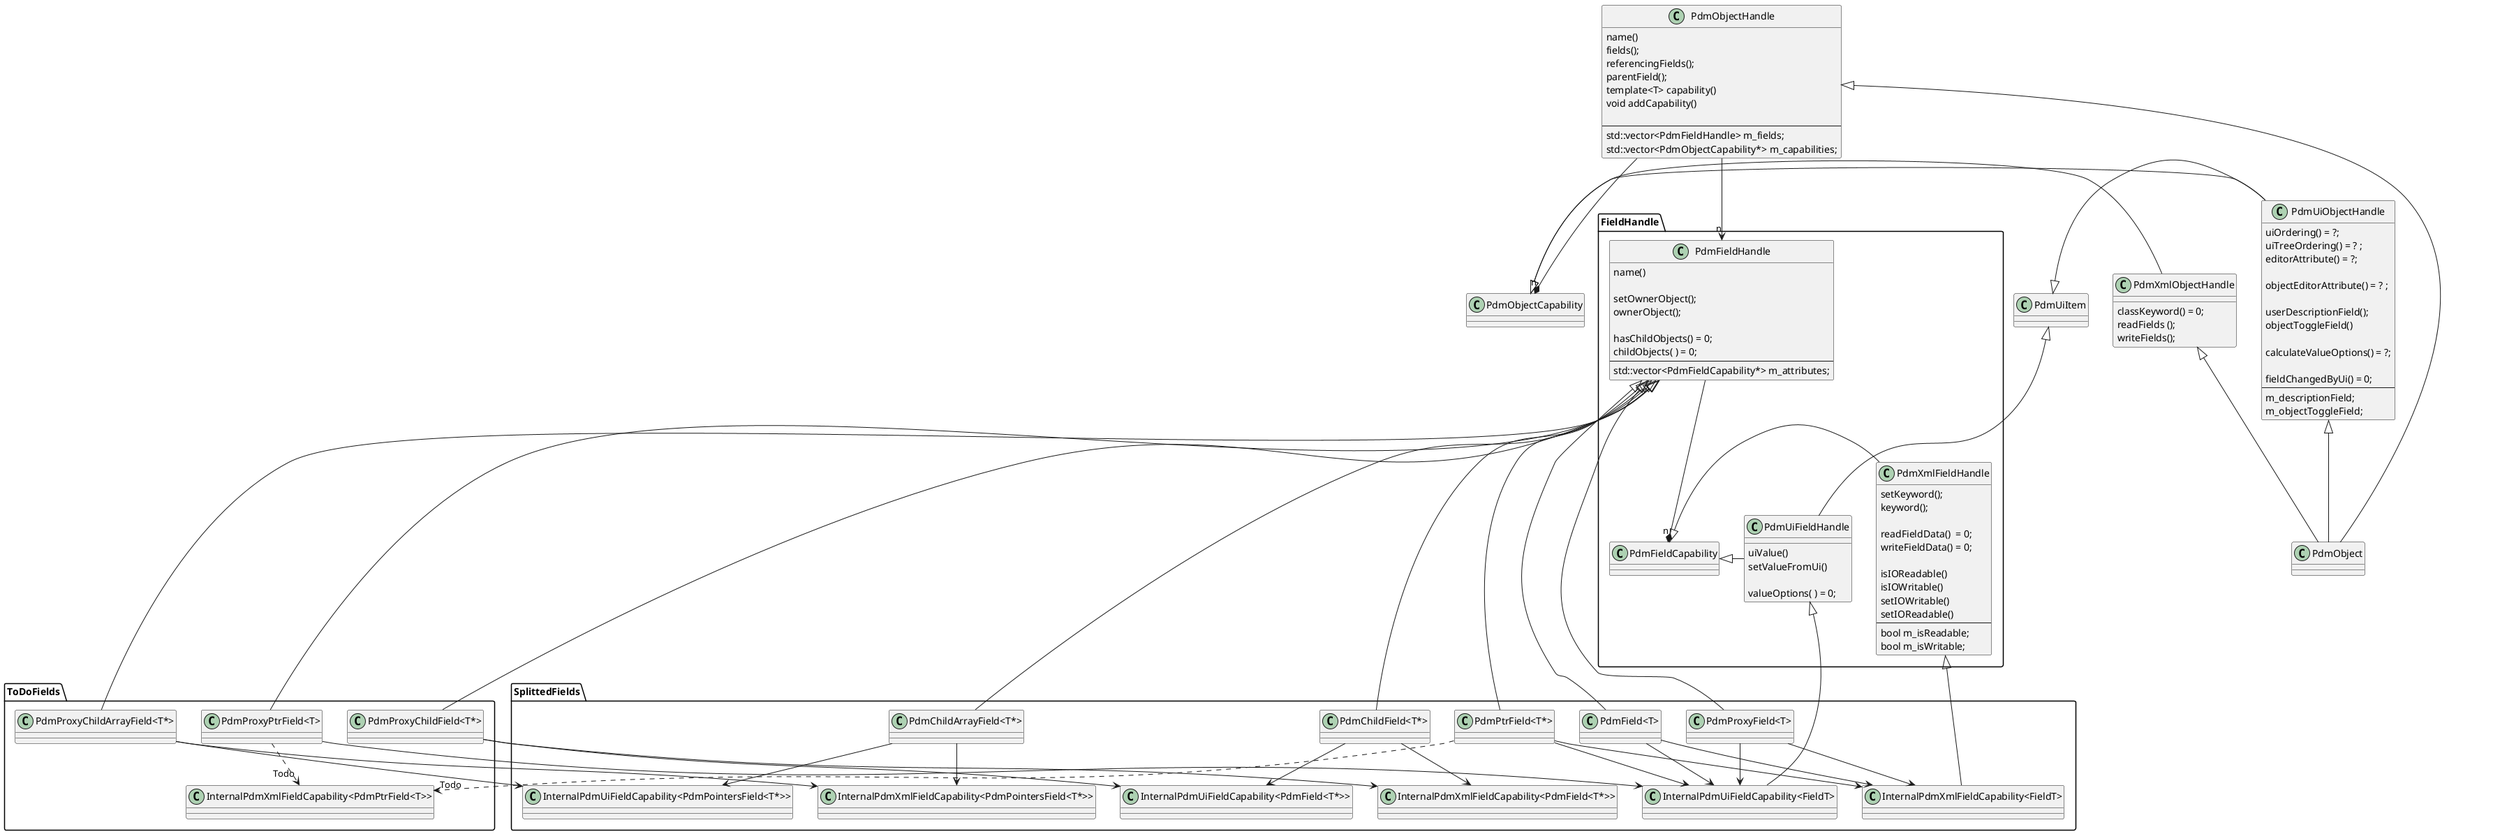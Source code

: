 @startuml

class PdmObjectHandle {
    name()
    fields();
    referencingFields();
	parentField();
	template<T> capability()
	void addCapability()
	
---
	std::vector<PdmFieldHandle> m_fields;
	std::vector<PdmObjectCapability*> m_capabilities;
}


PdmObjectHandle --* "n" PdmObjectCapability

class PdmUiItem{

}

PdmObjectCapability <|- PdmUiObjectHandle 
PdmUiItem <|- PdmUiObjectHandle 

class PdmUiObjectHandle {
  uiOrdering() = ?;
  uiTreeOrdering() = ? ;
  editorAttribute() = ?;

  objectEditorAttribute() = ? ;

  userDescriptionField(); 
  objectToggleField() 
  
  calculateValueOptions() = ?;

  fieldChangedByUi() = 0;
  ---
  m_descriptionField;
  m_objectToggleField; 
}

PdmUiObjectHandle  <|-- PdmObject
PdmObjectHandle <|-- PdmObject
PdmXmlObjectHandle   <|-- PdmObject


class PdmXmlObjectHandle   {
    classKeyword() = 0;
    readFields ();
    writeFields();
}	

PdmObjectCapability <|- PdmXmlObjectHandle  



package FieldHandle{

PdmObjectHandle --> "n" PdmFieldHandle

class PdmFieldHandle{
 name()
 
 setOwnerObject();        
 ownerObject();                            

 hasChildObjects() = 0;
 childObjects( ) = 0;  
 ---
 std::vector<PdmFieldCapability*> m_attributes;
}


PdmFieldHandle --* "n" PdmFieldCapability

class PdmUiFieldHandle{

    uiValue() 
    setValueFromUi()

    valueOptions( ) = 0;

}

PdmFieldCapability <|- PdmUiFieldHandle
PdmUiItem <|- PdmUiFieldHandle


class PdmXmlFieldHandle {
 setKeyword();
 keyword();                          

 readFieldData()  = 0;
 writeFieldData() = 0;
 
 isIOReadable()                 
 isIOWritable()                 
 setIOWritable() 
 setIOReadable() 
---
 bool m_isReadable;
 bool m_isWritable;
}

PdmFieldCapability <|- PdmXmlFieldHandle



}

package ToDoFields{
class "InternalPdmXmlFieldCapability<PdmPtrField<T>>"{
}
}

package SplittedFields{

PdmFieldHandle <|--- "PdmField<T>"
"PdmField<T>" --> "InternalPdmUiFieldCapability<FieldT>"
"PdmField<T>" --> "InternalPdmXmlFieldCapability<FieldT>"

PdmFieldHandle    <|--- "PdmProxyField<T>"
"PdmProxyField<T>" --> "InternalPdmUiFieldCapability<FieldT>"
"PdmProxyField<T>" --> "InternalPdmXmlFieldCapability<FieldT>"

PdmUiFieldHandle  <|--- "InternalPdmUiFieldCapability<FieldT>"
PdmXmlFieldHandle <|--- "InternalPdmXmlFieldCapability<FieldT>"

PdmFieldHandle <|--- "PdmPtrField<T*>"
"PdmPtrField<T*>" --> "InternalPdmUiFieldCapability<FieldT>"
"PdmPtrField<T*>" --> "InternalPdmXmlFieldCapability<FieldT>"
"PdmPtrField<T*>" ..> "Todo" "InternalPdmXmlFieldCapability<PdmPtrField<T>>"

PdmFieldHandle <|--- "PdmChildField<T*>"
"PdmChildField<T*>"--> "InternalPdmUiFieldCapability<PdmField<T*>>"
"PdmChildField<T*>"--> "InternalPdmXmlFieldCapability<PdmField<T*>>"
PdmFieldHandle <|--- "PdmChildArrayField<T*>"
"PdmChildArrayField<T*>"--> "InternalPdmUiFieldCapability<PdmPointersField<T*>>"
"PdmChildArrayField<T*>"--> "InternalPdmXmlFieldCapability<PdmPointersField<T*>>"

}


package ToDoFields{
PdmFieldHandle <|-- "PdmProxyPtrField<T>"
"PdmProxyPtrField<T>" -->  "InternalPdmUiFieldCapability<FieldT>"
"PdmProxyPtrField<T>" ..> "Todo" "InternalPdmXmlFieldCapability<PdmPtrField<T>>"

PdmFieldHandle <|-- "PdmProxyChildField<T*>"
"PdmProxyChildField<T*>"--> "InternalPdmUiFieldCapability<PdmField<T*>>"
"PdmProxyChildField<T*>"--> "InternalPdmXmlFieldCapability<PdmField<T*>>"
PdmFieldHandle <|-- "PdmProxyChildArrayField<T*>"
"PdmProxyChildArrayField<T*>"--> "InternalPdmUiFieldCapability<PdmPointersField<T*>>"
"PdmProxyChildArrayField<T*>"--> "InternalPdmXmlFieldCapability<PdmPointersField<T*>>"

}



@enduml
		